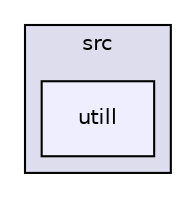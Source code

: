 digraph "src/utill" {
  compound=true
  node [ fontsize="10", fontname="Helvetica"];
  edge [ labelfontsize="10", labelfontname="Helvetica"];
  subgraph clusterdir_db4ae1ede856068f3450d8ab27bc9e6a {
    graph [ bgcolor="#ddddee", pencolor="black", label="src" fontname="Helvetica", fontsize="10", URL="dir_db4ae1ede856068f3450d8ab27bc9e6a.html"]
  dir_6796a2d654187f9e29d641b29177a07f [shape=box, label="utill", style="filled", fillcolor="#eeeeff", pencolor="black", URL="dir_6796a2d654187f9e29d641b29177a07f.html"];
  }
}
